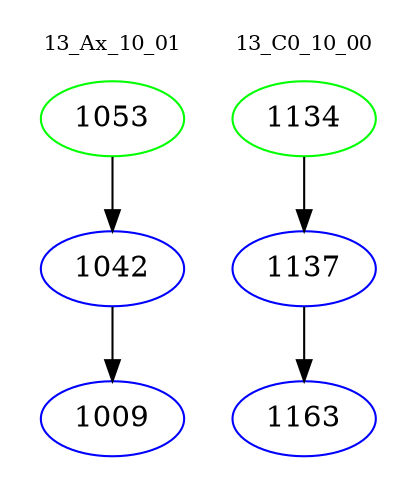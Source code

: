 digraph{
subgraph cluster_0 {
color = white
label = "13_Ax_10_01";
fontsize=10;
T0_1053 [label="1053", color="green"]
T0_1053 -> T0_1042 [color="black"]
T0_1042 [label="1042", color="blue"]
T0_1042 -> T0_1009 [color="black"]
T0_1009 [label="1009", color="blue"]
}
subgraph cluster_1 {
color = white
label = "13_C0_10_00";
fontsize=10;
T1_1134 [label="1134", color="green"]
T1_1134 -> T1_1137 [color="black"]
T1_1137 [label="1137", color="blue"]
T1_1137 -> T1_1163 [color="black"]
T1_1163 [label="1163", color="blue"]
}
}
